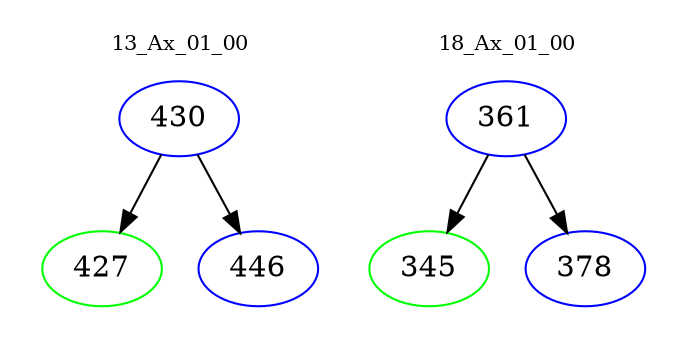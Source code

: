 digraph{
subgraph cluster_0 {
color = white
label = "13_Ax_01_00";
fontsize=10;
T0_430 [label="430", color="blue"]
T0_430 -> T0_427 [color="black"]
T0_427 [label="427", color="green"]
T0_430 -> T0_446 [color="black"]
T0_446 [label="446", color="blue"]
}
subgraph cluster_1 {
color = white
label = "18_Ax_01_00";
fontsize=10;
T1_361 [label="361", color="blue"]
T1_361 -> T1_345 [color="black"]
T1_345 [label="345", color="green"]
T1_361 -> T1_378 [color="black"]
T1_378 [label="378", color="blue"]
}
}
